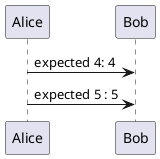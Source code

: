 {
  "sha1": "7lj363l4h41q8u3vvjzxsgp4pq1a9dn",
  "insertion": {
    "when": "2024-05-30T20:48:21.230Z",
    "url": "http://forum.plantuml.net/9031/do-you-plan-for-conditional-code-in-macros?show=9167#a9167",
    "user": "plantuml@gmail.com"
  }
}
@startuml
'!preprocessorV2
!function $inc($value, $step=1)
!if $step==0
!return $value
!endif
!return $value + $step
!endfunction

Alice -> Bob : expected 4: $inc(3)
Alice -> Bob : expected 5 : $inc(3, 2)
@enduml
